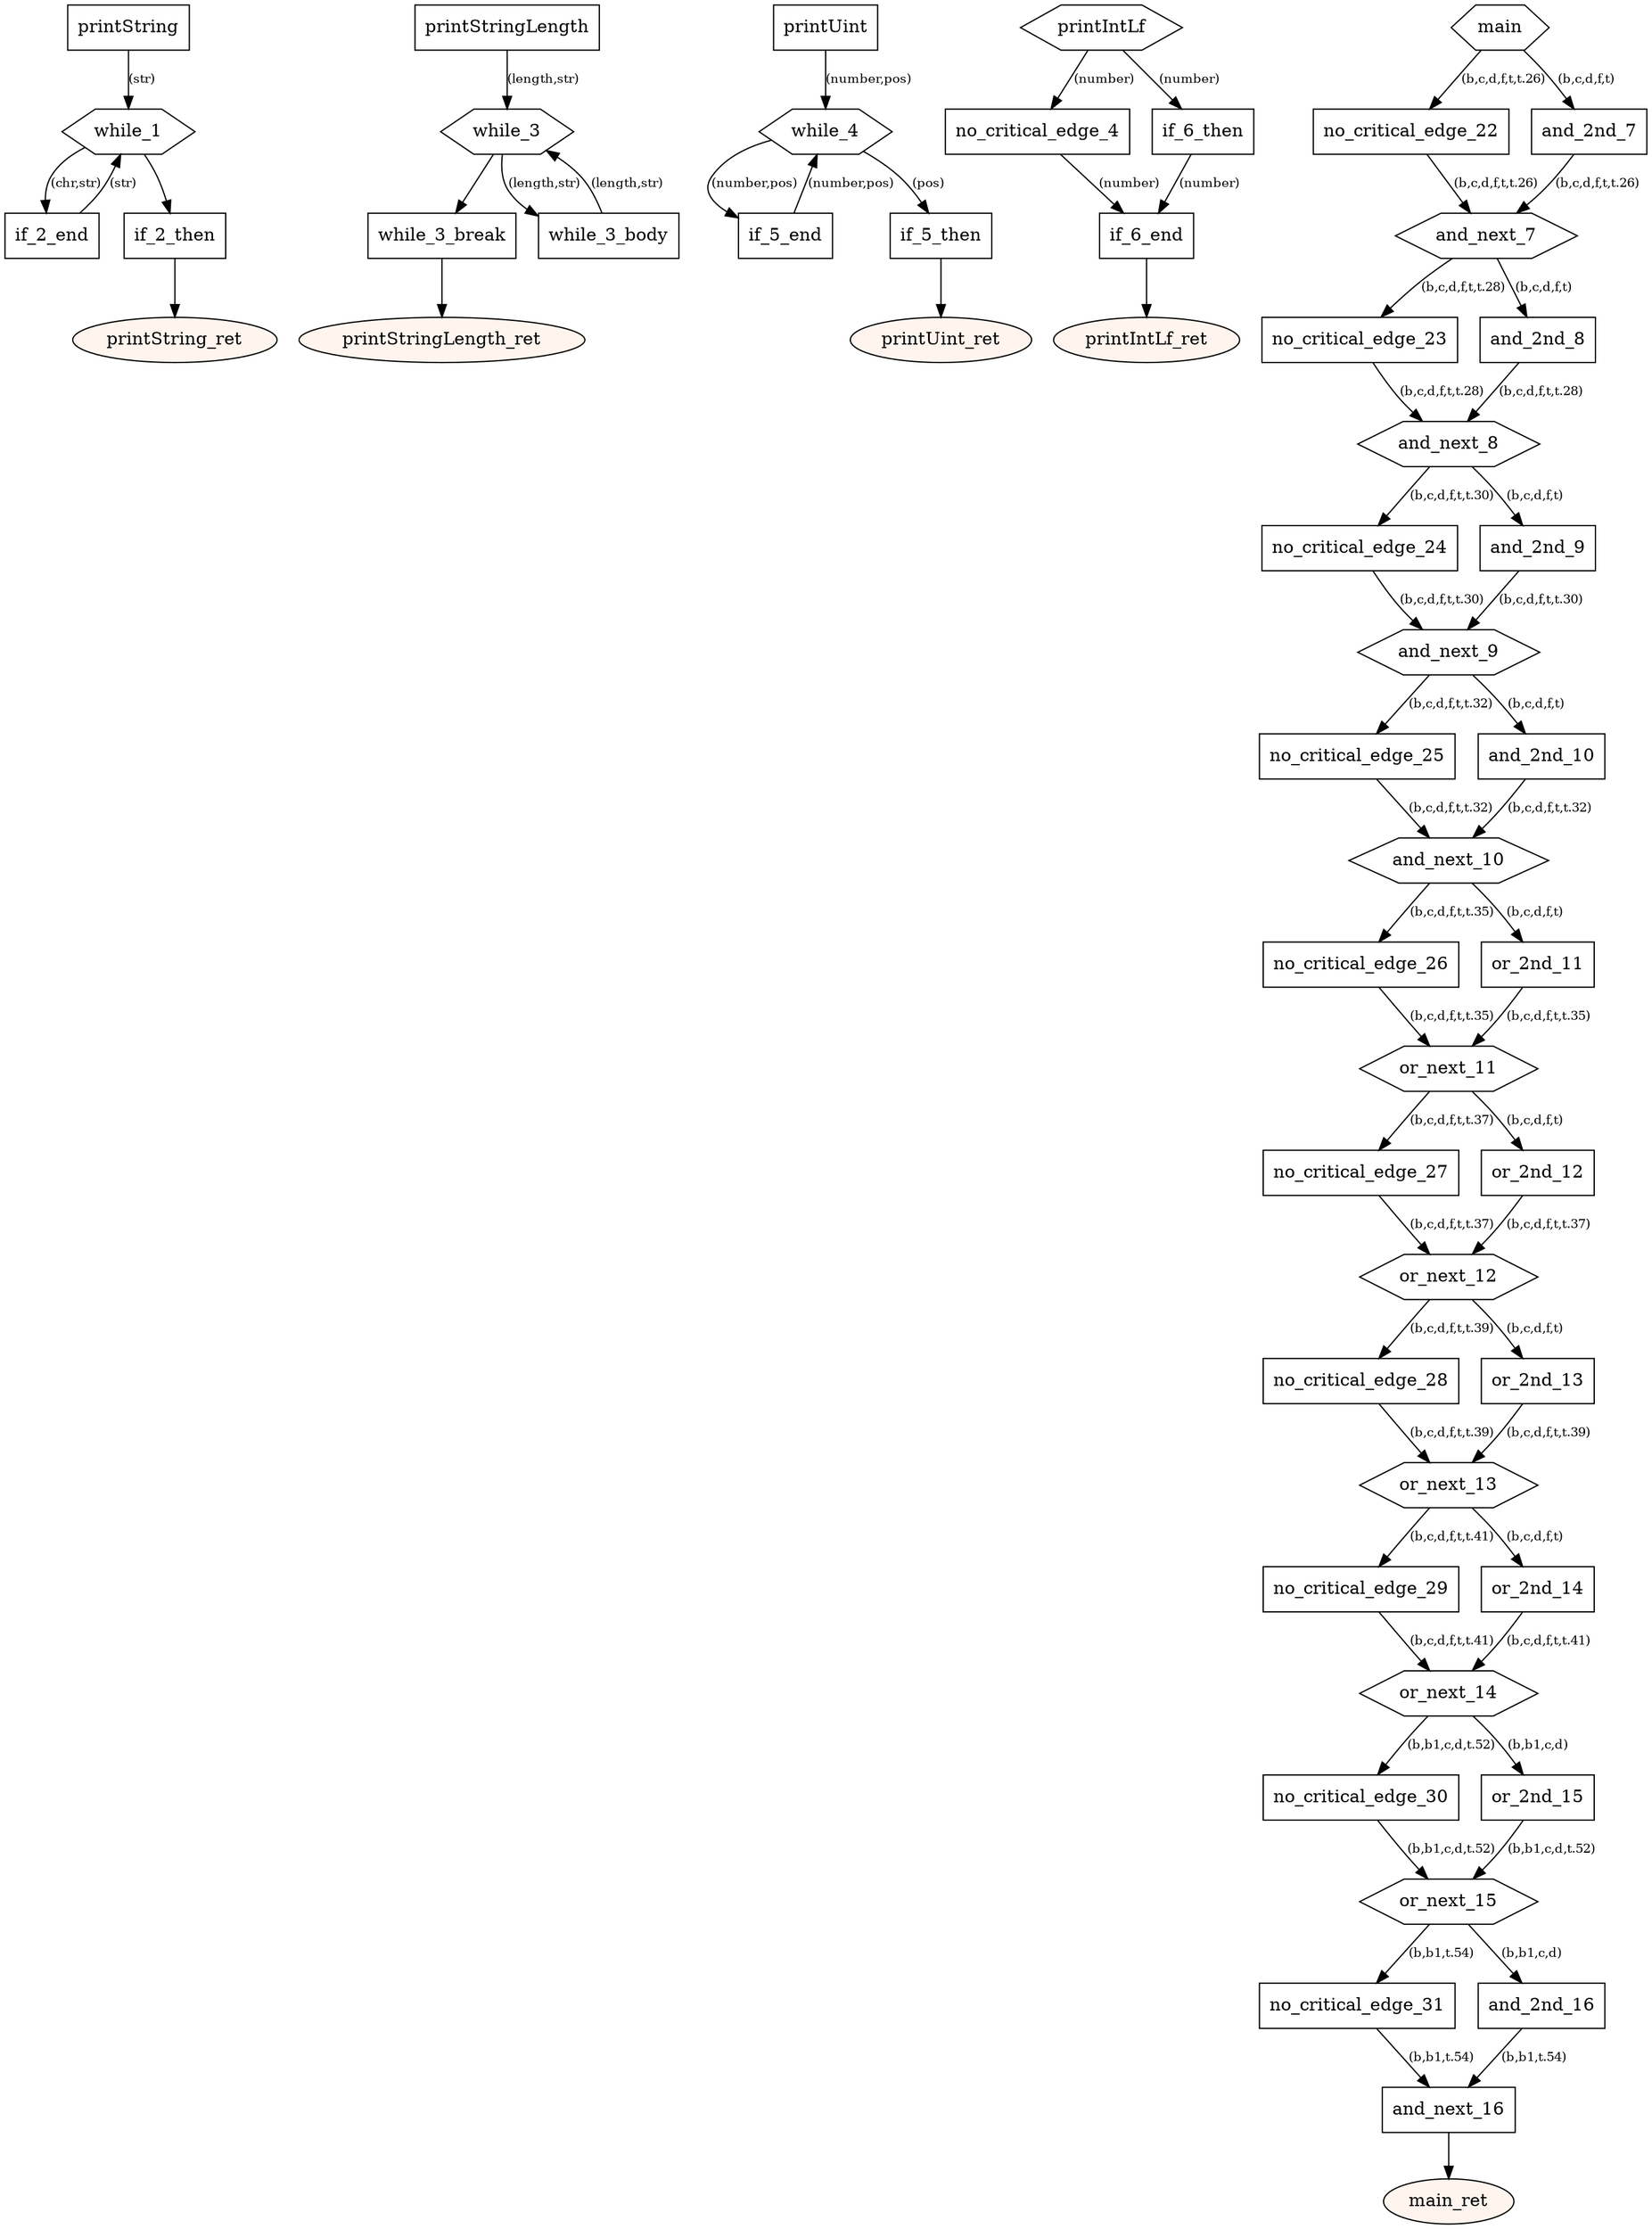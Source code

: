 digraph program {
	edge[fontsize="10pt"];
	subgraph fn_printString {
		BasicBlock_0_printString [label="printString",shape=box];
		BasicBlock_0_printString -> BasicBlock_0_while_1 [label="(str)"];
		BasicBlock_0_while_1 [label="while_1",shape=hexagon];
		BasicBlock_0_while_1 -> BasicBlock_0_if_2_end [label="(chr,str)"];
		BasicBlock_0_while_1 -> BasicBlock_0_if_2_then;
		BasicBlock_0_if_2_then [label="if_2_then",shape=box];
		BasicBlock_0_if_2_then -> BasicBlock_0_printString_ret;
		BasicBlock_0_if_2_end [label="if_2_end",shape=box];
		BasicBlock_0_if_2_end -> BasicBlock_0_while_1 [label="(str)"];
		BasicBlock_0_printString_ret [label="printString_ret",shape=oval,style=filled,fillcolor="#fff5ee"];
	}
	subgraph fn_printStringLength {
		BasicBlock_1_printStringLength [label="printStringLength",shape=box];
		BasicBlock_1_printStringLength -> BasicBlock_1_while_3 [label="(length,str)"];
		BasicBlock_1_while_3 [label="while_3",shape=hexagon];
		BasicBlock_1_while_3 -> BasicBlock_1_while_3_break;
		BasicBlock_1_while_3 -> BasicBlock_1_while_3_body [label="(length,str)"];
		BasicBlock_1_while_3_body [label="while_3_body",shape=box];
		BasicBlock_1_while_3_body -> BasicBlock_1_while_3 [label="(length,str)"];
		BasicBlock_1_while_3_break [label="while_3_break",shape=box];
		BasicBlock_1_while_3_break -> BasicBlock_1_printStringLength_ret;
		BasicBlock_1_printStringLength_ret [label="printStringLength_ret",shape=oval,style=filled,fillcolor="#fff5ee"];
	}
	subgraph fn_printUint {
		BasicBlock_2_printUint [label="printUint",shape=box];
		BasicBlock_2_printUint -> BasicBlock_2_while_4 [label="(number,pos)"];
		BasicBlock_2_while_4 [label="while_4",shape=hexagon];
		BasicBlock_2_while_4 -> BasicBlock_2_if_5_end [label="(number,pos)"];
		BasicBlock_2_while_4 -> BasicBlock_2_if_5_then [label="(pos)"];
		BasicBlock_2_if_5_then [label="if_5_then",shape=box];
		BasicBlock_2_if_5_then -> BasicBlock_2_printUint_ret;
		BasicBlock_2_if_5_end [label="if_5_end",shape=box];
		BasicBlock_2_if_5_end -> BasicBlock_2_while_4 [label="(number,pos)"];
		BasicBlock_2_printUint_ret [label="printUint_ret",shape=oval,style=filled,fillcolor="#fff5ee"];
	}
	subgraph fn_printIntLf {
		BasicBlock_3_printIntLf [label="printIntLf",shape=hexagon];
		BasicBlock_3_printIntLf -> BasicBlock_3_no_critical_edge_4 [label="(number)"];
		BasicBlock_3_printIntLf -> BasicBlock_3_if_6_then [label="(number)"];
		BasicBlock_3_if_6_then [label="if_6_then",shape=box];
		BasicBlock_3_if_6_then -> BasicBlock_3_if_6_end [label="(number)"];
		BasicBlock_3_no_critical_edge_4 [label="no_critical_edge_4",shape=box];
		BasicBlock_3_no_critical_edge_4 -> BasicBlock_3_if_6_end [label="(number)"];
		BasicBlock_3_if_6_end [label="if_6_end",shape=box];
		BasicBlock_3_if_6_end -> BasicBlock_3_printIntLf_ret;
		BasicBlock_3_printIntLf_ret [label="printIntLf_ret",shape=oval,style=filled,fillcolor="#fff5ee"];
	}
	subgraph fn_main {
		BasicBlock_4_main [label="main",shape=hexagon];
		BasicBlock_4_main -> BasicBlock_4_no_critical_edge_22 [label="(b,c,d,f,t,t.26)"];
		BasicBlock_4_main -> BasicBlock_4_and_2nd_7 [label="(b,c,d,f,t)"];
		BasicBlock_4_and_2nd_7 [label="and_2nd_7",shape=box];
		BasicBlock_4_and_2nd_7 -> BasicBlock_4_and_next_7 [label="(b,c,d,f,t,t.26)"];
		BasicBlock_4_no_critical_edge_22 [label="no_critical_edge_22",shape=box];
		BasicBlock_4_no_critical_edge_22 -> BasicBlock_4_and_next_7 [label="(b,c,d,f,t,t.26)"];
		BasicBlock_4_and_next_7 [label="and_next_7",shape=hexagon];
		BasicBlock_4_and_next_7 -> BasicBlock_4_no_critical_edge_23 [label="(b,c,d,f,t,t.28)"];
		BasicBlock_4_and_next_7 -> BasicBlock_4_and_2nd_8 [label="(b,c,d,f,t)"];
		BasicBlock_4_and_2nd_8 [label="and_2nd_8",shape=box];
		BasicBlock_4_and_2nd_8 -> BasicBlock_4_and_next_8 [label="(b,c,d,f,t,t.28)"];
		BasicBlock_4_no_critical_edge_23 [label="no_critical_edge_23",shape=box];
		BasicBlock_4_no_critical_edge_23 -> BasicBlock_4_and_next_8 [label="(b,c,d,f,t,t.28)"];
		BasicBlock_4_and_next_8 [label="and_next_8",shape=hexagon];
		BasicBlock_4_and_next_8 -> BasicBlock_4_no_critical_edge_24 [label="(b,c,d,f,t,t.30)"];
		BasicBlock_4_and_next_8 -> BasicBlock_4_and_2nd_9 [label="(b,c,d,f,t)"];
		BasicBlock_4_and_2nd_9 [label="and_2nd_9",shape=box];
		BasicBlock_4_and_2nd_9 -> BasicBlock_4_and_next_9 [label="(b,c,d,f,t,t.30)"];
		BasicBlock_4_no_critical_edge_24 [label="no_critical_edge_24",shape=box];
		BasicBlock_4_no_critical_edge_24 -> BasicBlock_4_and_next_9 [label="(b,c,d,f,t,t.30)"];
		BasicBlock_4_and_next_9 [label="and_next_9",shape=hexagon];
		BasicBlock_4_and_next_9 -> BasicBlock_4_no_critical_edge_25 [label="(b,c,d,f,t,t.32)"];
		BasicBlock_4_and_next_9 -> BasicBlock_4_and_2nd_10 [label="(b,c,d,f,t)"];
		BasicBlock_4_and_2nd_10 [label="and_2nd_10",shape=box];
		BasicBlock_4_and_2nd_10 -> BasicBlock_4_and_next_10 [label="(b,c,d,f,t,t.32)"];
		BasicBlock_4_no_critical_edge_25 [label="no_critical_edge_25",shape=box];
		BasicBlock_4_no_critical_edge_25 -> BasicBlock_4_and_next_10 [label="(b,c,d,f,t,t.32)"];
		BasicBlock_4_and_next_10 [label="and_next_10",shape=hexagon];
		BasicBlock_4_and_next_10 -> BasicBlock_4_no_critical_edge_26 [label="(b,c,d,f,t,t.35)"];
		BasicBlock_4_and_next_10 -> BasicBlock_4_or_2nd_11 [label="(b,c,d,f,t)"];
		BasicBlock_4_or_2nd_11 [label="or_2nd_11",shape=box];
		BasicBlock_4_or_2nd_11 -> BasicBlock_4_or_next_11 [label="(b,c,d,f,t,t.35)"];
		BasicBlock_4_no_critical_edge_26 [label="no_critical_edge_26",shape=box];
		BasicBlock_4_no_critical_edge_26 -> BasicBlock_4_or_next_11 [label="(b,c,d,f,t,t.35)"];
		BasicBlock_4_or_next_11 [label="or_next_11",shape=hexagon];
		BasicBlock_4_or_next_11 -> BasicBlock_4_no_critical_edge_27 [label="(b,c,d,f,t,t.37)"];
		BasicBlock_4_or_next_11 -> BasicBlock_4_or_2nd_12 [label="(b,c,d,f,t)"];
		BasicBlock_4_or_2nd_12 [label="or_2nd_12",shape=box];
		BasicBlock_4_or_2nd_12 -> BasicBlock_4_or_next_12 [label="(b,c,d,f,t,t.37)"];
		BasicBlock_4_no_critical_edge_27 [label="no_critical_edge_27",shape=box];
		BasicBlock_4_no_critical_edge_27 -> BasicBlock_4_or_next_12 [label="(b,c,d,f,t,t.37)"];
		BasicBlock_4_or_next_12 [label="or_next_12",shape=hexagon];
		BasicBlock_4_or_next_12 -> BasicBlock_4_no_critical_edge_28 [label="(b,c,d,f,t,t.39)"];
		BasicBlock_4_or_next_12 -> BasicBlock_4_or_2nd_13 [label="(b,c,d,f,t)"];
		BasicBlock_4_or_2nd_13 [label="or_2nd_13",shape=box];
		BasicBlock_4_or_2nd_13 -> BasicBlock_4_or_next_13 [label="(b,c,d,f,t,t.39)"];
		BasicBlock_4_no_critical_edge_28 [label="no_critical_edge_28",shape=box];
		BasicBlock_4_no_critical_edge_28 -> BasicBlock_4_or_next_13 [label="(b,c,d,f,t,t.39)"];
		BasicBlock_4_or_next_13 [label="or_next_13",shape=hexagon];
		BasicBlock_4_or_next_13 -> BasicBlock_4_no_critical_edge_29 [label="(b,c,d,f,t,t.41)"];
		BasicBlock_4_or_next_13 -> BasicBlock_4_or_2nd_14 [label="(b,c,d,f,t)"];
		BasicBlock_4_or_2nd_14 [label="or_2nd_14",shape=box];
		BasicBlock_4_or_2nd_14 -> BasicBlock_4_or_next_14 [label="(b,c,d,f,t,t.41)"];
		BasicBlock_4_no_critical_edge_29 [label="no_critical_edge_29",shape=box];
		BasicBlock_4_no_critical_edge_29 -> BasicBlock_4_or_next_14 [label="(b,c,d,f,t,t.41)"];
		BasicBlock_4_or_next_14 [label="or_next_14",shape=hexagon];
		BasicBlock_4_or_next_14 -> BasicBlock_4_no_critical_edge_30 [label="(b,b1,c,d,t.52)"];
		BasicBlock_4_or_next_14 -> BasicBlock_4_or_2nd_15 [label="(b,b1,c,d)"];
		BasicBlock_4_or_2nd_15 [label="or_2nd_15",shape=box];
		BasicBlock_4_or_2nd_15 -> BasicBlock_4_or_next_15 [label="(b,b1,c,d,t.52)"];
		BasicBlock_4_no_critical_edge_30 [label="no_critical_edge_30",shape=box];
		BasicBlock_4_no_critical_edge_30 -> BasicBlock_4_or_next_15 [label="(b,b1,c,d,t.52)"];
		BasicBlock_4_or_next_15 [label="or_next_15",shape=hexagon];
		BasicBlock_4_or_next_15 -> BasicBlock_4_no_critical_edge_31 [label="(b,b1,t.54)"];
		BasicBlock_4_or_next_15 -> BasicBlock_4_and_2nd_16 [label="(b,b1,c,d)"];
		BasicBlock_4_and_2nd_16 [label="and_2nd_16",shape=box];
		BasicBlock_4_and_2nd_16 -> BasicBlock_4_and_next_16 [label="(b,b1,t.54)"];
		BasicBlock_4_no_critical_edge_31 [label="no_critical_edge_31",shape=box];
		BasicBlock_4_no_critical_edge_31 -> BasicBlock_4_and_next_16 [label="(b,b1,t.54)"];
		BasicBlock_4_and_next_16 [label="and_next_16",shape=box];
		BasicBlock_4_and_next_16 -> BasicBlock_4_main_ret;
		BasicBlock_4_main_ret [label="main_ret",shape=oval,style=filled,fillcolor="#fff5ee"];
	}
}
